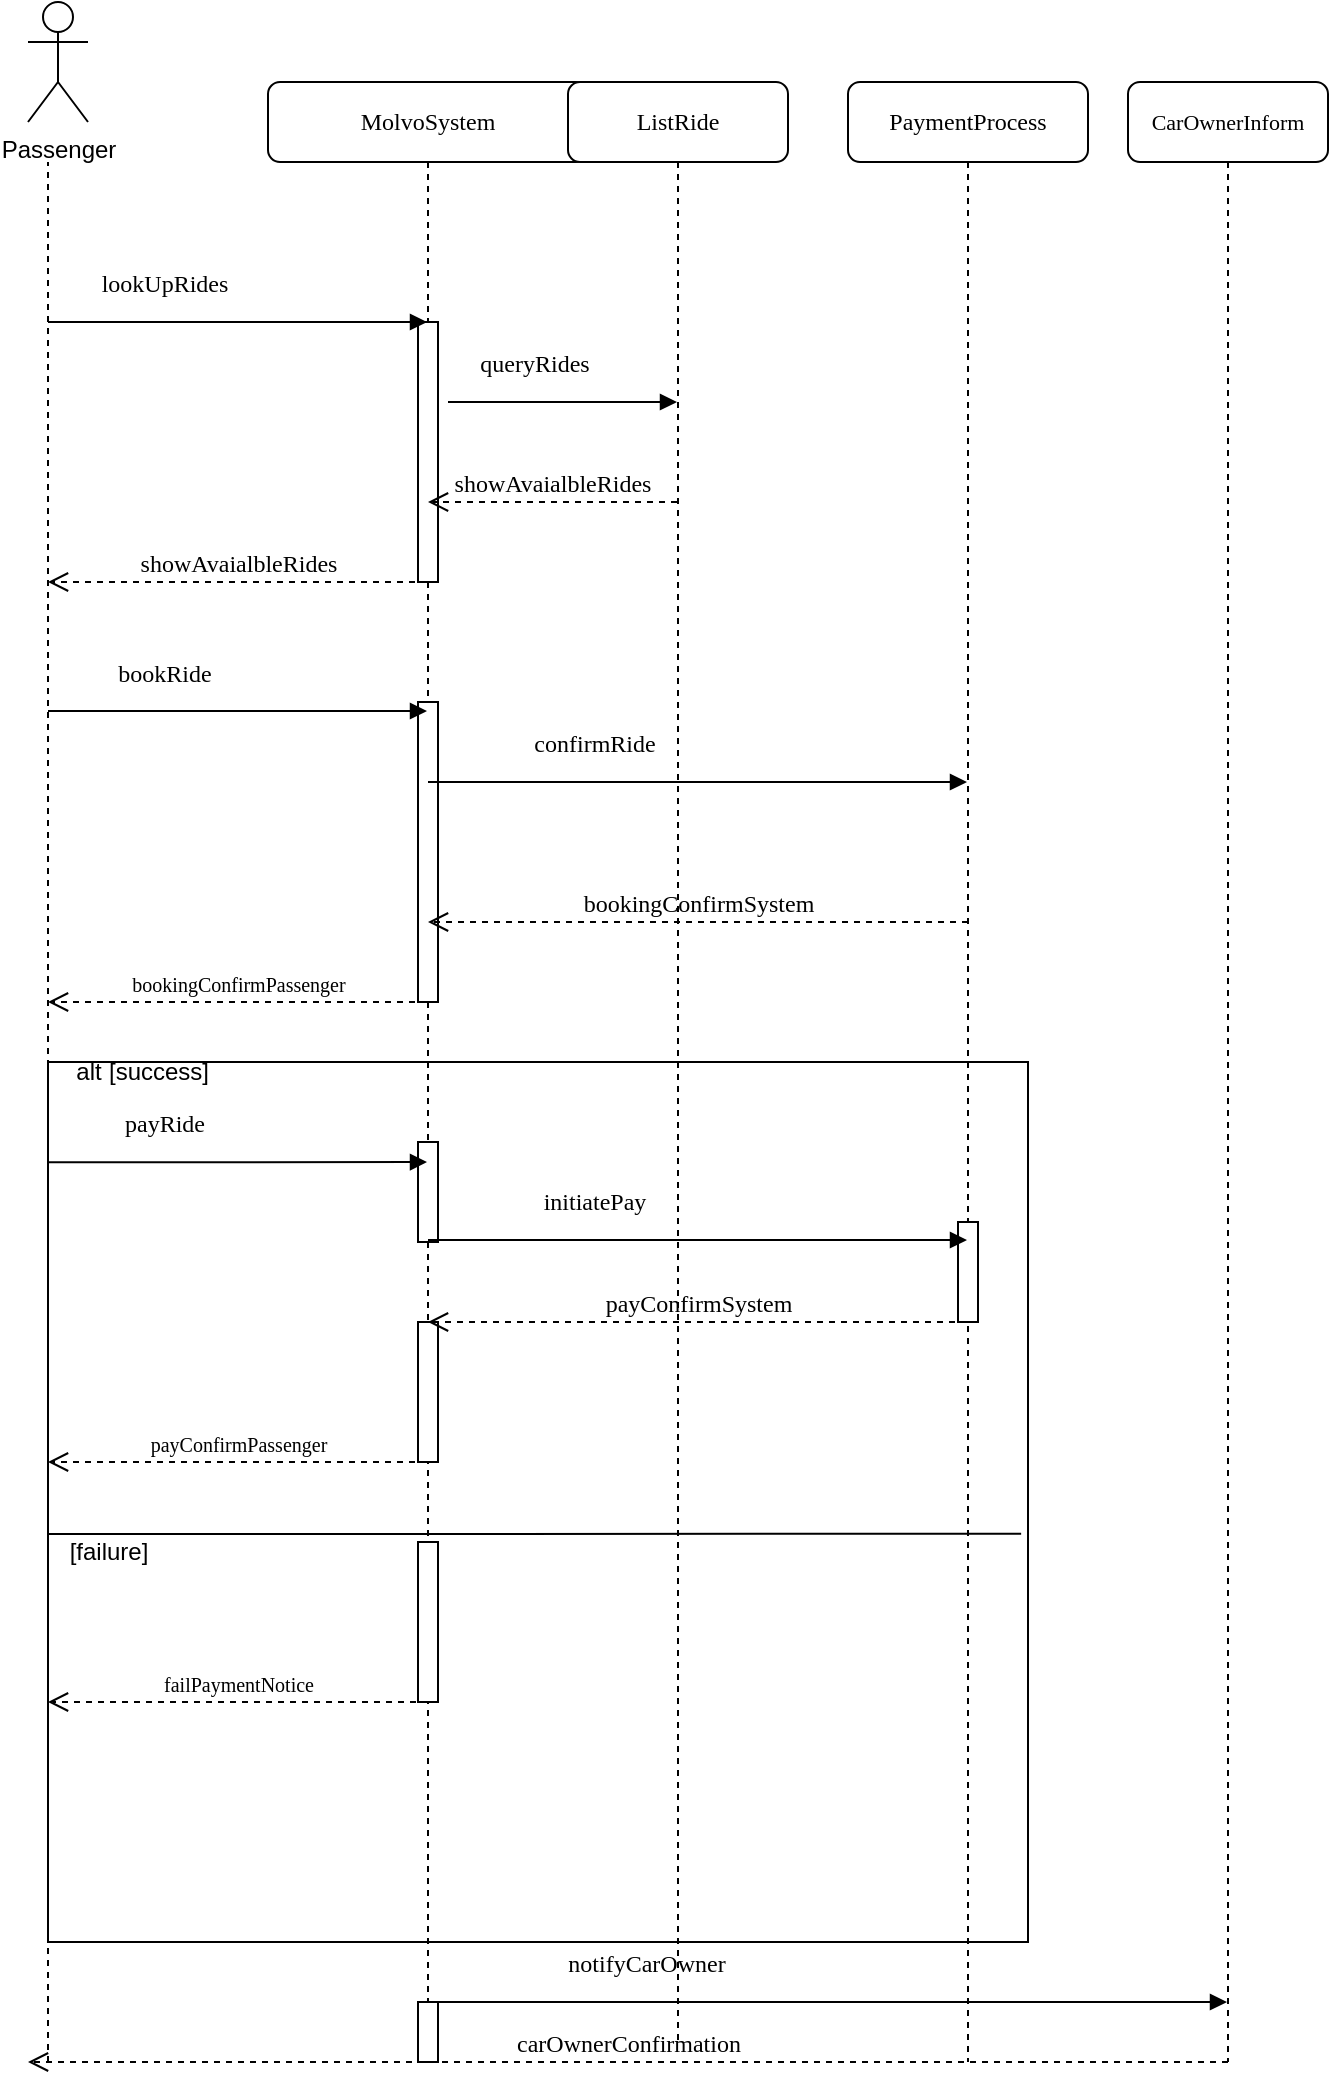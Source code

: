 <mxfile version="24.7.14">
  <diagram name="Page-1" id="13e1069c-82ec-6db2-03f1-153e76fe0fe0">
    <mxGraphModel dx="916" dy="1426" grid="1" gridSize="10" guides="1" tooltips="1" connect="1" arrows="1" fold="1" page="1" pageScale="1" pageWidth="1100" pageHeight="850" background="none" math="0" shadow="0">
      <root>
        <mxCell id="0" />
        <mxCell id="1" parent="0" />
        <mxCell id="WyBV25XHOzxXR0ErMBgs-66" value="" style="rounded=0;whiteSpace=wrap;html=1;fillColor=none;" vertex="1" parent="1">
          <mxGeometry x="140" y="510" width="490" height="440" as="geometry" />
        </mxCell>
        <mxCell id="7baba1c4bc27f4b0-2" value="MolvoSystem" style="shape=umlLifeline;perimeter=lifelinePerimeter;whiteSpace=wrap;html=1;container=1;collapsible=0;recursiveResize=0;outlineConnect=0;rounded=1;shadow=0;comic=0;labelBackgroundColor=none;strokeWidth=1;fontFamily=Verdana;fontSize=12;align=center;" parent="1" vertex="1">
          <mxGeometry x="250" y="20" width="160" height="990" as="geometry" />
        </mxCell>
        <mxCell id="WyBV25XHOzxXR0ErMBgs-86" value="&lt;font style=&quot;font-size: 10px;&quot;&gt;payConfirmPassenger&lt;/font&gt;" style="html=1;verticalAlign=bottom;endArrow=open;dashed=1;endSize=8;labelBackgroundColor=none;fontFamily=Verdana;fontSize=12;edgeStyle=elbowEdgeStyle;elbow=horizontal;" edge="1" parent="7baba1c4bc27f4b0-2" source="7baba1c4bc27f4b0-2">
          <mxGeometry relative="1" as="geometry">
            <mxPoint x="-110" y="690" as="targetPoint" />
            <Array as="points">
              <mxPoint x="-35" y="690" />
              <mxPoint x="-5" y="690" />
            </Array>
            <mxPoint x="50" y="690" as="sourcePoint" />
            <mxPoint as="offset" />
          </mxGeometry>
        </mxCell>
        <mxCell id="WyBV25XHOzxXR0ErMBgs-93" value="&lt;font style=&quot;font-size: 10px;&quot;&gt;failPaymentNotice&lt;/font&gt;" style="html=1;verticalAlign=bottom;endArrow=open;dashed=1;endSize=8;labelBackgroundColor=none;fontFamily=Verdana;fontSize=12;edgeStyle=elbowEdgeStyle;elbow=horizontal;" edge="1" parent="7baba1c4bc27f4b0-2">
          <mxGeometry relative="1" as="geometry">
            <mxPoint x="-110" y="810" as="targetPoint" />
            <Array as="points">
              <mxPoint x="-35" y="810" />
              <mxPoint x="-5" y="810" />
            </Array>
            <mxPoint x="80" y="810" as="sourcePoint" />
          </mxGeometry>
        </mxCell>
        <mxCell id="WyBV25XHOzxXR0ErMBgs-95" value="" style="html=1;points=[];perimeter=orthogonalPerimeter;rounded=0;shadow=0;comic=0;labelBackgroundColor=none;strokeWidth=1;fontFamily=Verdana;fontSize=12;align=center;" vertex="1" parent="7baba1c4bc27f4b0-2">
          <mxGeometry x="75" y="120" width="10" height="130" as="geometry" />
        </mxCell>
        <mxCell id="WyBV25XHOzxXR0ErMBgs-96" value="" style="html=1;points=[];perimeter=orthogonalPerimeter;rounded=0;shadow=0;comic=0;labelBackgroundColor=none;strokeWidth=1;fontFamily=Verdana;fontSize=12;align=center;" vertex="1" parent="7baba1c4bc27f4b0-2">
          <mxGeometry x="75" y="310" width="10" height="150" as="geometry" />
        </mxCell>
        <mxCell id="WyBV25XHOzxXR0ErMBgs-97" value="" style="html=1;points=[];perimeter=orthogonalPerimeter;rounded=0;shadow=0;comic=0;labelBackgroundColor=none;strokeWidth=1;fontFamily=Verdana;fontSize=12;align=center;" vertex="1" parent="7baba1c4bc27f4b0-2">
          <mxGeometry x="75" y="530" width="10" height="50" as="geometry" />
        </mxCell>
        <mxCell id="WyBV25XHOzxXR0ErMBgs-99" value="" style="html=1;points=[];perimeter=orthogonalPerimeter;rounded=0;shadow=0;comic=0;labelBackgroundColor=none;strokeWidth=1;fontFamily=Verdana;fontSize=12;align=center;" vertex="1" parent="7baba1c4bc27f4b0-2">
          <mxGeometry x="75" y="620" width="10" height="70" as="geometry" />
        </mxCell>
        <mxCell id="WyBV25XHOzxXR0ErMBgs-106" value="notifyCarOwner" style="html=1;verticalAlign=bottom;endArrow=block;labelBackgroundColor=none;fontFamily=Verdana;fontSize=12;edgeStyle=elbowEdgeStyle;elbow=vertical;" edge="1" parent="7baba1c4bc27f4b0-2" target="7baba1c4bc27f4b0-5">
          <mxGeometry x="-0.384" y="10" relative="1" as="geometry">
            <mxPoint x="90" y="960" as="sourcePoint" />
            <mxPoint x="345" y="960" as="targetPoint" />
            <mxPoint as="offset" />
            <Array as="points">
              <mxPoint x="75" y="960" />
            </Array>
          </mxGeometry>
        </mxCell>
        <mxCell id="WyBV25XHOzxXR0ErMBgs-107" value="" style="html=1;points=[];perimeter=orthogonalPerimeter;rounded=0;shadow=0;comic=0;labelBackgroundColor=none;strokeWidth=1;fontFamily=Verdana;fontSize=12;align=center;" vertex="1" parent="7baba1c4bc27f4b0-2">
          <mxGeometry x="75" y="960" width="10" height="30" as="geometry" />
        </mxCell>
        <mxCell id="7baba1c4bc27f4b0-3" value="ListRide" style="shape=umlLifeline;perimeter=lifelinePerimeter;whiteSpace=wrap;html=1;container=1;collapsible=0;recursiveResize=0;outlineConnect=0;rounded=1;shadow=0;comic=0;labelBackgroundColor=none;strokeWidth=1;fontFamily=Verdana;fontSize=12;align=center;" parent="1" vertex="1">
          <mxGeometry x="400" y="20" width="110" height="980" as="geometry" />
        </mxCell>
        <mxCell id="WyBV25XHOzxXR0ErMBgs-29" value="confirmRide" style="html=1;verticalAlign=bottom;endArrow=block;labelBackgroundColor=none;fontFamily=Verdana;fontSize=12;edgeStyle=elbowEdgeStyle;elbow=vertical;" edge="1" parent="7baba1c4bc27f4b0-3" target="7baba1c4bc27f4b0-4">
          <mxGeometry x="-0.384" y="10" relative="1" as="geometry">
            <mxPoint x="-70" y="350" as="sourcePoint" />
            <mxPoint x="40" y="350" as="targetPoint" />
            <mxPoint as="offset" />
            <Array as="points">
              <mxPoint x="-70" y="350" />
            </Array>
          </mxGeometry>
        </mxCell>
        <mxCell id="7baba1c4bc27f4b0-4" value="PaymentProcess" style="shape=umlLifeline;perimeter=lifelinePerimeter;whiteSpace=wrap;html=1;container=1;collapsible=0;recursiveResize=0;outlineConnect=0;rounded=1;shadow=0;comic=0;labelBackgroundColor=none;strokeWidth=1;fontFamily=Verdana;fontSize=12;align=center;" parent="1" vertex="1">
          <mxGeometry x="540" y="20" width="120" height="990" as="geometry" />
        </mxCell>
        <mxCell id="WyBV25XHOzxXR0ErMBgs-98" value="" style="html=1;points=[];perimeter=orthogonalPerimeter;rounded=0;shadow=0;comic=0;labelBackgroundColor=none;strokeWidth=1;fontFamily=Verdana;fontSize=12;align=center;" vertex="1" parent="7baba1c4bc27f4b0-4">
          <mxGeometry x="55" y="570" width="10" height="50" as="geometry" />
        </mxCell>
        <mxCell id="7baba1c4bc27f4b0-5" value="&lt;font style=&quot;font-size: 11px;&quot;&gt;CarOwnerInform&lt;/font&gt;" style="shape=umlLifeline;perimeter=lifelinePerimeter;whiteSpace=wrap;html=1;container=1;collapsible=0;recursiveResize=0;outlineConnect=0;rounded=1;shadow=0;comic=0;labelBackgroundColor=none;strokeWidth=1;fontFamily=Verdana;fontSize=12;align=center;" parent="1" vertex="1">
          <mxGeometry x="680" y="20" width="100" height="990" as="geometry" />
        </mxCell>
        <mxCell id="7baba1c4bc27f4b0-20" value="lookUpRides" style="html=1;verticalAlign=bottom;endArrow=block;labelBackgroundColor=none;fontFamily=Verdana;fontSize=12;edgeStyle=elbowEdgeStyle;elbow=vertical;" parent="1" target="7baba1c4bc27f4b0-2" edge="1">
          <mxGeometry x="-0.384" y="10" relative="1" as="geometry">
            <mxPoint x="140" y="140.001" as="sourcePoint" />
            <mxPoint x="270" y="140.43" as="targetPoint" />
            <mxPoint as="offset" />
          </mxGeometry>
        </mxCell>
        <mxCell id="7baba1c4bc27f4b0-21" value="showAvaialbleRides" style="html=1;verticalAlign=bottom;endArrow=open;dashed=1;endSize=8;labelBackgroundColor=none;fontFamily=Verdana;fontSize=12;edgeStyle=elbowEdgeStyle;elbow=horizontal;" parent="1" source="7baba1c4bc27f4b0-3" edge="1">
          <mxGeometry relative="1" as="geometry">
            <mxPoint x="330" y="230" as="targetPoint" />
            <Array as="points">
              <mxPoint x="365" y="230" />
              <mxPoint x="395" y="230" />
            </Array>
            <mxPoint x="420" y="230" as="sourcePoint" />
          </mxGeometry>
        </mxCell>
        <mxCell id="WyBV25XHOzxXR0ErMBgs-1" value="Passenger" style="shape=umlActor;verticalLabelPosition=bottom;verticalAlign=top;html=1;outlineConnect=0;" vertex="1" parent="1">
          <mxGeometry x="130" y="-20" width="30" height="60" as="geometry" />
        </mxCell>
        <mxCell id="WyBV25XHOzxXR0ErMBgs-24" value="" style="endArrow=none;dashed=1;html=1;rounded=0;" edge="1" parent="1">
          <mxGeometry width="50" height="50" relative="1" as="geometry">
            <mxPoint x="140" y="1010" as="sourcePoint" />
            <mxPoint x="140" y="60" as="targetPoint" />
          </mxGeometry>
        </mxCell>
        <mxCell id="WyBV25XHOzxXR0ErMBgs-25" value="queryRides" style="html=1;verticalAlign=bottom;endArrow=block;labelBackgroundColor=none;fontFamily=Verdana;fontSize=12;edgeStyle=elbowEdgeStyle;elbow=vertical;" edge="1" parent="1" target="7baba1c4bc27f4b0-3">
          <mxGeometry x="-0.257" y="10" relative="1" as="geometry">
            <mxPoint x="340" y="180" as="sourcePoint" />
            <mxPoint x="440" y="180.43" as="targetPoint" />
            <mxPoint as="offset" />
            <Array as="points" />
          </mxGeometry>
        </mxCell>
        <mxCell id="WyBV25XHOzxXR0ErMBgs-27" value="showAvaialbleRides" style="html=1;verticalAlign=bottom;endArrow=open;dashed=1;endSize=8;labelBackgroundColor=none;fontFamily=Verdana;fontSize=12;edgeStyle=elbowEdgeStyle;elbow=horizontal;" edge="1" parent="1" source="7baba1c4bc27f4b0-2">
          <mxGeometry x="0.003" relative="1" as="geometry">
            <mxPoint x="140" y="270" as="targetPoint" />
            <Array as="points">
              <mxPoint x="215" y="270" />
              <mxPoint x="245" y="270" />
            </Array>
            <mxPoint x="290" y="270" as="sourcePoint" />
            <mxPoint as="offset" />
          </mxGeometry>
        </mxCell>
        <mxCell id="WyBV25XHOzxXR0ErMBgs-28" value="bookRide" style="html=1;verticalAlign=bottom;endArrow=block;labelBackgroundColor=none;fontFamily=Verdana;fontSize=12;edgeStyle=elbowEdgeStyle;elbow=vertical;" edge="1" parent="1" target="7baba1c4bc27f4b0-2">
          <mxGeometry x="-0.384" y="10" relative="1" as="geometry">
            <mxPoint x="140" y="334.501" as="sourcePoint" />
            <mxPoint x="290" y="334.5" as="targetPoint" />
            <mxPoint as="offset" />
          </mxGeometry>
        </mxCell>
        <mxCell id="WyBV25XHOzxXR0ErMBgs-30" value="bookingConfirmSystem" style="html=1;verticalAlign=bottom;endArrow=open;dashed=1;endSize=8;labelBackgroundColor=none;fontFamily=Verdana;fontSize=12;edgeStyle=elbowEdgeStyle;elbow=horizontal;" edge="1" parent="1">
          <mxGeometry relative="1" as="geometry">
            <mxPoint x="330" y="440" as="targetPoint" />
            <Array as="points" />
            <mxPoint x="600" y="440" as="sourcePoint" />
            <mxPoint as="offset" />
          </mxGeometry>
        </mxCell>
        <mxCell id="WyBV25XHOzxXR0ErMBgs-31" value="&lt;font style=&quot;font-size: 10px;&quot;&gt;bookingConfirmPassenger&lt;/font&gt;" style="html=1;verticalAlign=bottom;endArrow=open;dashed=1;endSize=8;labelBackgroundColor=none;fontFamily=Verdana;fontSize=12;edgeStyle=elbowEdgeStyle;elbow=horizontal;" edge="1" parent="1" source="7baba1c4bc27f4b0-2">
          <mxGeometry relative="1" as="geometry">
            <mxPoint x="140" y="480" as="targetPoint" />
            <Array as="points">
              <mxPoint x="215" y="480" />
              <mxPoint x="245" y="480" />
            </Array>
            <mxPoint x="290" y="480" as="sourcePoint" />
          </mxGeometry>
        </mxCell>
        <mxCell id="WyBV25XHOzxXR0ErMBgs-34" value="payRide" style="html=1;verticalAlign=bottom;endArrow=block;labelBackgroundColor=none;fontFamily=Verdana;fontSize=12;edgeStyle=elbowEdgeStyle;elbow=vertical;" edge="1" parent="1" target="7baba1c4bc27f4b0-2">
          <mxGeometry x="-0.384" y="10" relative="1" as="geometry">
            <mxPoint x="140" y="560.181" as="sourcePoint" />
            <mxPoint x="290" y="560.18" as="targetPoint" />
            <mxPoint as="offset" />
          </mxGeometry>
        </mxCell>
        <mxCell id="WyBV25XHOzxXR0ErMBgs-35" value="initiatePay" style="html=1;verticalAlign=bottom;endArrow=block;labelBackgroundColor=none;fontFamily=Verdana;fontSize=12;edgeStyle=elbowEdgeStyle;elbow=vertical;" edge="1" parent="1" target="7baba1c4bc27f4b0-4">
          <mxGeometry x="-0.384" y="10" relative="1" as="geometry">
            <mxPoint x="330" y="599" as="sourcePoint" />
            <mxPoint x="440" y="598.82" as="targetPoint" />
            <mxPoint as="offset" />
            <Array as="points">
              <mxPoint x="330" y="599" />
            </Array>
          </mxGeometry>
        </mxCell>
        <mxCell id="WyBV25XHOzxXR0ErMBgs-38" value="payConfirmSystem" style="html=1;verticalAlign=bottom;endArrow=open;dashed=1;endSize=8;labelBackgroundColor=none;fontFamily=Verdana;fontSize=12;edgeStyle=elbowEdgeStyle;elbow=horizontal;" edge="1" parent="1" source="7baba1c4bc27f4b0-4">
          <mxGeometry x="0.0" relative="1" as="geometry">
            <mxPoint x="330" y="640" as="targetPoint" />
            <Array as="points">
              <mxPoint x="505" y="640" />
              <mxPoint x="535" y="640" />
            </Array>
            <mxPoint x="590" y="640" as="sourcePoint" />
            <mxPoint as="offset" />
          </mxGeometry>
        </mxCell>
        <mxCell id="WyBV25XHOzxXR0ErMBgs-45" value="carOwnerConfirmation" style="html=1;verticalAlign=bottom;endArrow=open;dashed=1;endSize=8;labelBackgroundColor=none;fontFamily=Verdana;fontSize=12;edgeStyle=elbowEdgeStyle;elbow=horizontal;" edge="1" parent="1">
          <mxGeometry relative="1" as="geometry">
            <mxPoint x="130" y="1010" as="targetPoint" />
            <Array as="points">
              <mxPoint x="670" y="1020" />
            </Array>
            <mxPoint x="730" y="1010" as="sourcePoint" />
            <mxPoint as="offset" />
          </mxGeometry>
        </mxCell>
        <mxCell id="WyBV25XHOzxXR0ErMBgs-71" value="alt" style="text;html=1;align=center;verticalAlign=middle;resizable=0;points=[];autosize=1;strokeColor=none;fillColor=none;" vertex="1" parent="1">
          <mxGeometry x="140" y="500" width="40" height="30" as="geometry" />
        </mxCell>
        <mxCell id="WyBV25XHOzxXR0ErMBgs-72" value="[success]" style="text;html=1;align=center;verticalAlign=middle;resizable=0;points=[];autosize=1;strokeColor=none;fillColor=none;" vertex="1" parent="1">
          <mxGeometry x="160" y="500" width="70" height="30" as="geometry" />
        </mxCell>
        <mxCell id="WyBV25XHOzxXR0ErMBgs-69" value="" style="endArrow=none;html=1;rounded=0;entryX=0.993;entryY=0.536;entryDx=0;entryDy=0;entryPerimeter=0;" edge="1" parent="1" target="WyBV25XHOzxXR0ErMBgs-66">
          <mxGeometry width="50" height="50" relative="1" as="geometry">
            <mxPoint x="140" y="746" as="sourcePoint" />
            <mxPoint x="910" y="490" as="targetPoint" />
            <Array as="points">
              <mxPoint x="280" y="746" />
            </Array>
          </mxGeometry>
        </mxCell>
        <mxCell id="WyBV25XHOzxXR0ErMBgs-91" value="[failure]" style="text;html=1;align=center;verticalAlign=middle;resizable=0;points=[];autosize=1;strokeColor=none;fillColor=none;" vertex="1" parent="1">
          <mxGeometry x="140" y="740" width="60" height="30" as="geometry" />
        </mxCell>
        <mxCell id="WyBV25XHOzxXR0ErMBgs-100" value="" style="html=1;points=[];perimeter=orthogonalPerimeter;rounded=0;shadow=0;comic=0;labelBackgroundColor=none;strokeWidth=1;fontFamily=Verdana;fontSize=12;align=center;" vertex="1" parent="1">
          <mxGeometry x="325" y="750" width="10" height="80" as="geometry" />
        </mxCell>
      </root>
    </mxGraphModel>
  </diagram>
</mxfile>
